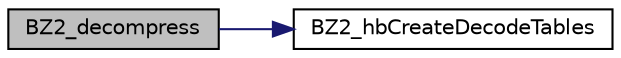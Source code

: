 digraph G
{
  edge [fontname="Helvetica",fontsize="10",labelfontname="Helvetica",labelfontsize="10"];
  node [fontname="Helvetica",fontsize="10",shape=record];
  rankdir="LR";
  Node1 [label="BZ2_decompress",height=0.2,width=0.4,color="black", fillcolor="grey75", style="filled" fontcolor="black"];
  Node1 -> Node2 [color="midnightblue",fontsize="10",style="solid",fontname="Helvetica"];
  Node2 [label="BZ2_hbCreateDecodeTables",height=0.2,width=0.4,color="black", fillcolor="white", style="filled",URL="$bzlib__private_8h.html#ab103321f6203d5445554fbcff5db3d25"];
}
